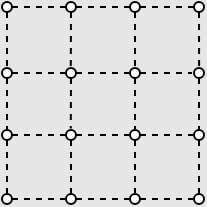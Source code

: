 <mxfile version="21.1.8" type="github">
  <diagram name="第 1 页" id="hhyrwVvPwq14U2Z5D0it">
    <mxGraphModel dx="475" dy="253" grid="0" gridSize="10" guides="1" tooltips="1" connect="1" arrows="1" fold="1" page="1" pageScale="1" pageWidth="827" pageHeight="1169" background="#E6E6E6" math="0" shadow="0">
      <root>
        <mxCell id="0" />
        <mxCell id="1" parent="0" />
        <mxCell id="DjizyAYh-VV-ndND365C-114" style="rounded=0;orthogonalLoop=1;jettySize=auto;html=1;exitX=1;exitY=0.5;exitDx=0;exitDy=0;entryX=0;entryY=0.5;entryDx=0;entryDy=0;dashed=1;startArrow=none;startFill=0;endArrow=none;endFill=0;elbow=vertical;" edge="1" parent="1" source="DjizyAYh-VV-ndND365C-101" target="DjizyAYh-VV-ndND365C-102">
          <mxGeometry relative="1" as="geometry" />
        </mxCell>
        <mxCell id="DjizyAYh-VV-ndND365C-138" style="edgeStyle=orthogonalEdgeStyle;rounded=0;orthogonalLoop=1;jettySize=auto;html=1;exitX=0.5;exitY=1;exitDx=0;exitDy=0;entryX=0.5;entryY=0;entryDx=0;entryDy=0;dashed=1;endArrow=none;endFill=0;" edge="1" parent="1" source="DjizyAYh-VV-ndND365C-101" target="DjizyAYh-VV-ndND365C-118">
          <mxGeometry relative="1" as="geometry" />
        </mxCell>
        <mxCell id="DjizyAYh-VV-ndND365C-101" value="" style="ellipse;whiteSpace=wrap;html=1;aspect=fixed;" vertex="1" parent="1">
          <mxGeometry x="287" y="177" width="5" height="5" as="geometry" />
        </mxCell>
        <mxCell id="DjizyAYh-VV-ndND365C-115" style="edgeStyle=orthogonalEdgeStyle;rounded=0;orthogonalLoop=1;jettySize=auto;html=1;exitX=1;exitY=0.5;exitDx=0;exitDy=0;entryX=0;entryY=0.5;entryDx=0;entryDy=0;dashed=1;endArrow=none;endFill=0;" edge="1" parent="1" source="DjizyAYh-VV-ndND365C-102" target="DjizyAYh-VV-ndND365C-103">
          <mxGeometry relative="1" as="geometry" />
        </mxCell>
        <mxCell id="DjizyAYh-VV-ndND365C-141" style="edgeStyle=orthogonalEdgeStyle;rounded=0;orthogonalLoop=1;jettySize=auto;html=1;exitX=0.5;exitY=1;exitDx=0;exitDy=0;dashed=1;endArrow=none;endFill=0;" edge="1" parent="1" source="DjizyAYh-VV-ndND365C-102">
          <mxGeometry relative="1" as="geometry">
            <mxPoint x="321.389" y="209.619" as="targetPoint" />
          </mxGeometry>
        </mxCell>
        <mxCell id="DjizyAYh-VV-ndND365C-102" value="" style="ellipse;whiteSpace=wrap;html=1;aspect=fixed;" vertex="1" parent="1">
          <mxGeometry x="319" y="177" width="5" height="5" as="geometry" />
        </mxCell>
        <mxCell id="DjizyAYh-VV-ndND365C-116" style="edgeStyle=orthogonalEdgeStyle;rounded=0;orthogonalLoop=1;jettySize=auto;html=1;exitX=1;exitY=0.5;exitDx=0;exitDy=0;dashed=1;endArrow=none;endFill=0;entryX=0;entryY=0.5;entryDx=0;entryDy=0;" edge="1" parent="1" source="DjizyAYh-VV-ndND365C-103" target="DjizyAYh-VV-ndND365C-104">
          <mxGeometry relative="1" as="geometry">
            <mxPoint x="372.476" y="179.667" as="targetPoint" />
          </mxGeometry>
        </mxCell>
        <mxCell id="DjizyAYh-VV-ndND365C-144" style="edgeStyle=orthogonalEdgeStyle;rounded=0;orthogonalLoop=1;jettySize=auto;html=1;exitX=0.5;exitY=1;exitDx=0;exitDy=0;entryX=0.5;entryY=0;entryDx=0;entryDy=0;dashed=1;endArrow=none;endFill=0;" edge="1" parent="1" source="DjizyAYh-VV-ndND365C-103" target="DjizyAYh-VV-ndND365C-122">
          <mxGeometry relative="1" as="geometry" />
        </mxCell>
        <mxCell id="DjizyAYh-VV-ndND365C-103" value="" style="ellipse;whiteSpace=wrap;html=1;aspect=fixed;" vertex="1" parent="1">
          <mxGeometry x="351" y="177" width="5" height="5" as="geometry" />
        </mxCell>
        <mxCell id="DjizyAYh-VV-ndND365C-147" style="edgeStyle=orthogonalEdgeStyle;rounded=0;orthogonalLoop=1;jettySize=auto;html=1;exitX=0.5;exitY=1;exitDx=0;exitDy=0;dashed=1;endArrow=none;endFill=0;" edge="1" parent="1" source="DjizyAYh-VV-ndND365C-104">
          <mxGeometry relative="1" as="geometry">
            <mxPoint x="385.556" y="209.778" as="targetPoint" />
          </mxGeometry>
        </mxCell>
        <mxCell id="DjizyAYh-VV-ndND365C-104" value="" style="ellipse;whiteSpace=wrap;html=1;aspect=fixed;" vertex="1" parent="1">
          <mxGeometry x="383" y="177" width="5" height="5" as="geometry" />
        </mxCell>
        <mxCell id="DjizyAYh-VV-ndND365C-117" style="rounded=0;orthogonalLoop=1;jettySize=auto;html=1;exitX=1;exitY=0.5;exitDx=0;exitDy=0;entryX=0;entryY=0.5;entryDx=0;entryDy=0;dashed=1;startArrow=none;startFill=0;endArrow=none;endFill=0;elbow=vertical;" edge="1" parent="1" source="DjizyAYh-VV-ndND365C-118" target="DjizyAYh-VV-ndND365C-120">
          <mxGeometry relative="1" as="geometry" />
        </mxCell>
        <mxCell id="DjizyAYh-VV-ndND365C-139" style="edgeStyle=orthogonalEdgeStyle;rounded=0;orthogonalLoop=1;jettySize=auto;html=1;exitX=0.5;exitY=1;exitDx=0;exitDy=0;entryX=0.5;entryY=0;entryDx=0;entryDy=0;dashed=1;endArrow=none;endFill=0;" edge="1" parent="1" source="DjizyAYh-VV-ndND365C-118" target="DjizyAYh-VV-ndND365C-125">
          <mxGeometry relative="1" as="geometry" />
        </mxCell>
        <mxCell id="DjizyAYh-VV-ndND365C-118" value="" style="ellipse;whiteSpace=wrap;html=1;aspect=fixed;" vertex="1" parent="1">
          <mxGeometry x="287" y="210" width="5" height="5" as="geometry" />
        </mxCell>
        <mxCell id="DjizyAYh-VV-ndND365C-119" style="edgeStyle=orthogonalEdgeStyle;rounded=0;orthogonalLoop=1;jettySize=auto;html=1;exitX=1;exitY=0.5;exitDx=0;exitDy=0;entryX=0;entryY=0.5;entryDx=0;entryDy=0;dashed=1;endArrow=none;endFill=0;" edge="1" parent="1" source="DjizyAYh-VV-ndND365C-120" target="DjizyAYh-VV-ndND365C-122">
          <mxGeometry relative="1" as="geometry" />
        </mxCell>
        <mxCell id="DjizyAYh-VV-ndND365C-142" style="edgeStyle=orthogonalEdgeStyle;rounded=0;orthogonalLoop=1;jettySize=auto;html=1;exitX=0.5;exitY=1;exitDx=0;exitDy=0;dashed=1;endArrow=none;endFill=0;" edge="1" parent="1" source="DjizyAYh-VV-ndND365C-120">
          <mxGeometry relative="1" as="geometry">
            <mxPoint x="321.389" y="240.254" as="targetPoint" />
          </mxGeometry>
        </mxCell>
        <mxCell id="DjizyAYh-VV-ndND365C-120" value="" style="ellipse;whiteSpace=wrap;html=1;aspect=fixed;" vertex="1" parent="1">
          <mxGeometry x="319" y="210" width="5" height="5" as="geometry" />
        </mxCell>
        <mxCell id="DjizyAYh-VV-ndND365C-121" style="edgeStyle=orthogonalEdgeStyle;rounded=0;orthogonalLoop=1;jettySize=auto;html=1;exitX=1;exitY=0.5;exitDx=0;exitDy=0;dashed=1;endArrow=none;endFill=0;" edge="1" parent="1" source="DjizyAYh-VV-ndND365C-122">
          <mxGeometry relative="1" as="geometry">
            <mxPoint x="382" y="213" as="targetPoint" />
          </mxGeometry>
        </mxCell>
        <mxCell id="DjizyAYh-VV-ndND365C-145" style="edgeStyle=orthogonalEdgeStyle;rounded=0;orthogonalLoop=1;jettySize=auto;html=1;exitX=0.5;exitY=1;exitDx=0;exitDy=0;dashed=1;endArrow=none;endFill=0;" edge="1" parent="1" source="DjizyAYh-VV-ndND365C-122">
          <mxGeometry relative="1" as="geometry">
            <mxPoint x="353.5" y="240.73" as="targetPoint" />
          </mxGeometry>
        </mxCell>
        <mxCell id="DjizyAYh-VV-ndND365C-122" value="" style="ellipse;whiteSpace=wrap;html=1;aspect=fixed;" vertex="1" parent="1">
          <mxGeometry x="351" y="210" width="5" height="5" as="geometry" />
        </mxCell>
        <mxCell id="DjizyAYh-VV-ndND365C-148" style="edgeStyle=orthogonalEdgeStyle;rounded=0;orthogonalLoop=1;jettySize=auto;html=1;exitX=0.5;exitY=1;exitDx=0;exitDy=0;entryX=0.5;entryY=0;entryDx=0;entryDy=0;dashed=1;endArrow=none;endFill=0;" edge="1" parent="1" source="DjizyAYh-VV-ndND365C-123" target="DjizyAYh-VV-ndND365C-130">
          <mxGeometry relative="1" as="geometry" />
        </mxCell>
        <mxCell id="DjizyAYh-VV-ndND365C-123" value="" style="ellipse;whiteSpace=wrap;html=1;aspect=fixed;" vertex="1" parent="1">
          <mxGeometry x="383" y="210" width="5" height="5" as="geometry" />
        </mxCell>
        <mxCell id="DjizyAYh-VV-ndND365C-124" style="rounded=0;orthogonalLoop=1;jettySize=auto;html=1;exitX=1;exitY=0.5;exitDx=0;exitDy=0;entryX=0;entryY=0.5;entryDx=0;entryDy=0;dashed=1;startArrow=none;startFill=0;endArrow=none;endFill=0;elbow=vertical;" edge="1" parent="1" source="DjizyAYh-VV-ndND365C-125" target="DjizyAYh-VV-ndND365C-127">
          <mxGeometry relative="1" as="geometry" />
        </mxCell>
        <mxCell id="DjizyAYh-VV-ndND365C-140" style="edgeStyle=orthogonalEdgeStyle;rounded=0;orthogonalLoop=1;jettySize=auto;html=1;exitX=0.5;exitY=1;exitDx=0;exitDy=0;entryX=0.5;entryY=0;entryDx=0;entryDy=0;dashed=1;endArrow=none;endFill=0;" edge="1" parent="1" source="DjizyAYh-VV-ndND365C-125" target="DjizyAYh-VV-ndND365C-132">
          <mxGeometry relative="1" as="geometry" />
        </mxCell>
        <mxCell id="DjizyAYh-VV-ndND365C-125" value="" style="ellipse;whiteSpace=wrap;html=1;aspect=fixed;" vertex="1" parent="1">
          <mxGeometry x="287" y="241" width="5" height="5" as="geometry" />
        </mxCell>
        <mxCell id="DjizyAYh-VV-ndND365C-126" style="edgeStyle=orthogonalEdgeStyle;rounded=0;orthogonalLoop=1;jettySize=auto;html=1;exitX=1;exitY=0.5;exitDx=0;exitDy=0;entryX=0;entryY=0.5;entryDx=0;entryDy=0;dashed=1;endArrow=none;endFill=0;" edge="1" parent="1" source="DjizyAYh-VV-ndND365C-127" target="DjizyAYh-VV-ndND365C-129">
          <mxGeometry relative="1" as="geometry" />
        </mxCell>
        <mxCell id="DjizyAYh-VV-ndND365C-143" style="edgeStyle=orthogonalEdgeStyle;rounded=0;orthogonalLoop=1;jettySize=auto;html=1;exitX=0.5;exitY=1;exitDx=0;exitDy=0;entryX=0.5;entryY=0;entryDx=0;entryDy=0;dashed=1;endArrow=none;endFill=0;" edge="1" parent="1" source="DjizyAYh-VV-ndND365C-127" target="DjizyAYh-VV-ndND365C-134">
          <mxGeometry relative="1" as="geometry" />
        </mxCell>
        <mxCell id="DjizyAYh-VV-ndND365C-127" value="" style="ellipse;whiteSpace=wrap;html=1;aspect=fixed;" vertex="1" parent="1">
          <mxGeometry x="319" y="241" width="5" height="5" as="geometry" />
        </mxCell>
        <mxCell id="DjizyAYh-VV-ndND365C-128" style="edgeStyle=orthogonalEdgeStyle;rounded=0;orthogonalLoop=1;jettySize=auto;html=1;exitX=1;exitY=0.5;exitDx=0;exitDy=0;dashed=1;endArrow=none;endFill=0;entryX=0;entryY=0.5;entryDx=0;entryDy=0;" edge="1" parent="1" source="DjizyAYh-VV-ndND365C-129" target="DjizyAYh-VV-ndND365C-130">
          <mxGeometry relative="1" as="geometry">
            <mxPoint x="372.476" y="243.667" as="targetPoint" />
          </mxGeometry>
        </mxCell>
        <mxCell id="DjizyAYh-VV-ndND365C-146" style="edgeStyle=orthogonalEdgeStyle;rounded=0;orthogonalLoop=1;jettySize=auto;html=1;exitX=0.5;exitY=1;exitDx=0;exitDy=0;dashed=1;endArrow=none;endFill=0;" edge="1" parent="1" source="DjizyAYh-VV-ndND365C-129">
          <mxGeometry relative="1" as="geometry">
            <mxPoint x="353.5" y="272.635" as="targetPoint" />
          </mxGeometry>
        </mxCell>
        <mxCell id="DjizyAYh-VV-ndND365C-129" value="" style="ellipse;whiteSpace=wrap;html=1;aspect=fixed;" vertex="1" parent="1">
          <mxGeometry x="351" y="241" width="5" height="5" as="geometry" />
        </mxCell>
        <mxCell id="DjizyAYh-VV-ndND365C-149" style="edgeStyle=orthogonalEdgeStyle;rounded=0;orthogonalLoop=1;jettySize=auto;html=1;exitX=0.5;exitY=1;exitDx=0;exitDy=0;entryX=0.5;entryY=0;entryDx=0;entryDy=0;dashed=1;endArrow=none;endFill=0;" edge="1" parent="1" source="DjizyAYh-VV-ndND365C-130" target="DjizyAYh-VV-ndND365C-137">
          <mxGeometry relative="1" as="geometry" />
        </mxCell>
        <mxCell id="DjizyAYh-VV-ndND365C-130" value="" style="ellipse;whiteSpace=wrap;html=1;aspect=fixed;" vertex="1" parent="1">
          <mxGeometry x="383" y="241" width="5" height="5" as="geometry" />
        </mxCell>
        <mxCell id="DjizyAYh-VV-ndND365C-131" style="rounded=0;orthogonalLoop=1;jettySize=auto;html=1;exitX=1;exitY=0.5;exitDx=0;exitDy=0;entryX=0;entryY=0.5;entryDx=0;entryDy=0;dashed=1;startArrow=none;startFill=0;endArrow=none;endFill=0;elbow=vertical;" edge="1" parent="1" source="DjizyAYh-VV-ndND365C-132" target="DjizyAYh-VV-ndND365C-134">
          <mxGeometry relative="1" as="geometry" />
        </mxCell>
        <mxCell id="DjizyAYh-VV-ndND365C-132" value="" style="ellipse;whiteSpace=wrap;html=1;aspect=fixed;" vertex="1" parent="1">
          <mxGeometry x="287" y="273" width="5" height="5" as="geometry" />
        </mxCell>
        <mxCell id="DjizyAYh-VV-ndND365C-133" style="edgeStyle=orthogonalEdgeStyle;rounded=0;orthogonalLoop=1;jettySize=auto;html=1;exitX=1;exitY=0.5;exitDx=0;exitDy=0;entryX=0;entryY=0.5;entryDx=0;entryDy=0;dashed=1;endArrow=none;endFill=0;" edge="1" parent="1" source="DjizyAYh-VV-ndND365C-134" target="DjizyAYh-VV-ndND365C-136">
          <mxGeometry relative="1" as="geometry" />
        </mxCell>
        <mxCell id="DjizyAYh-VV-ndND365C-134" value="" style="ellipse;whiteSpace=wrap;html=1;aspect=fixed;" vertex="1" parent="1">
          <mxGeometry x="319" y="273" width="5" height="5" as="geometry" />
        </mxCell>
        <mxCell id="DjizyAYh-VV-ndND365C-135" style="edgeStyle=orthogonalEdgeStyle;rounded=0;orthogonalLoop=1;jettySize=auto;html=1;exitX=1;exitY=0.5;exitDx=0;exitDy=0;dashed=1;endArrow=none;endFill=0;entryX=0;entryY=0.5;entryDx=0;entryDy=0;" edge="1" parent="1" source="DjizyAYh-VV-ndND365C-136" target="DjizyAYh-VV-ndND365C-137">
          <mxGeometry relative="1" as="geometry">
            <mxPoint x="372.476" y="275.667" as="targetPoint" />
          </mxGeometry>
        </mxCell>
        <mxCell id="DjizyAYh-VV-ndND365C-136" value="" style="ellipse;whiteSpace=wrap;html=1;aspect=fixed;" vertex="1" parent="1">
          <mxGeometry x="351" y="273" width="5" height="5" as="geometry" />
        </mxCell>
        <mxCell id="DjizyAYh-VV-ndND365C-137" value="" style="ellipse;whiteSpace=wrap;html=1;aspect=fixed;" vertex="1" parent="1">
          <mxGeometry x="383" y="273" width="5" height="5" as="geometry" />
        </mxCell>
      </root>
    </mxGraphModel>
  </diagram>
</mxfile>
